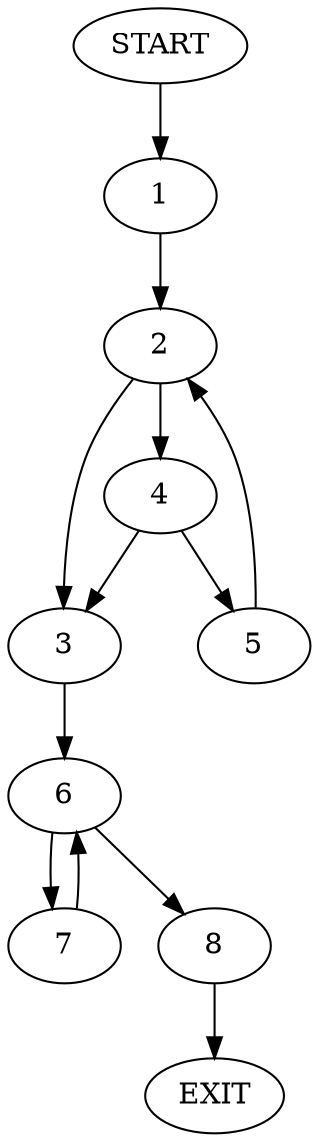 digraph {
0 [label="START"]
9 [label="EXIT"]
0 -> 1
1 -> 2
2 -> 3
2 -> 4
4 -> 3
4 -> 5
3 -> 6
5 -> 2
6 -> 7
6 -> 8
8 -> 9
7 -> 6
}
